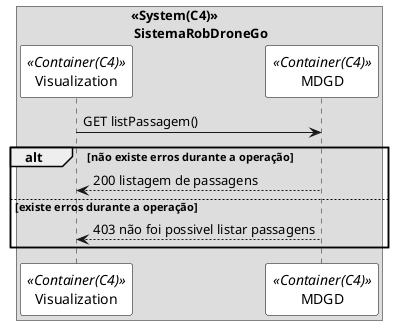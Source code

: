 @startuml vp2

skinparam sequence {
ParticipantBorderColor black
ParticipantBackgroundColor white
}

box "<<System(C4)>>\n SistemaRobDroneGo"
participant Visualization as ui <<Container(C4)>>
participant MDGD as mdl <<Container(C4)>>
ui -> mdl: GET listPassagem()
alt não existe erros durante a operação
mdl --> ui: 200 listagem de passagens
else existe erros durante a operação
mdl --> ui: 403 não foi possivel listar passagens
end 

end box

@enduml